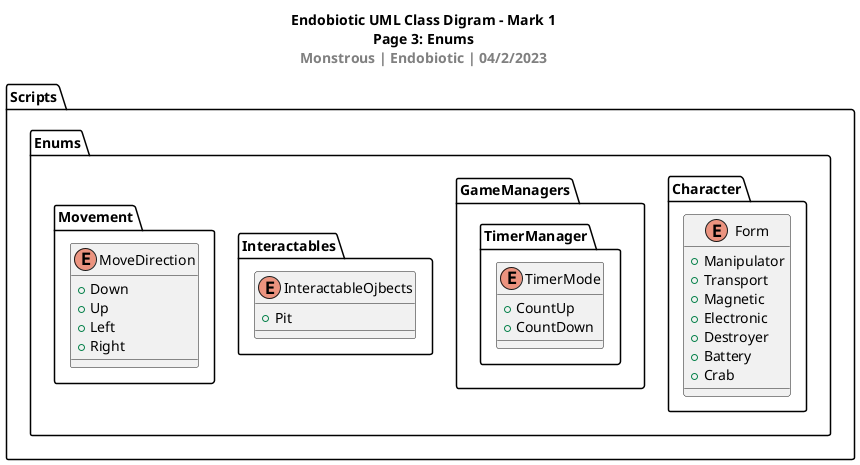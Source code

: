 @startuml Class Diagram Mark 1 - Page 1
title Endobiotic UML Class Digram - Mark 1\nPage 3: Enums\n<color:Gray>Monstrous | Endobiotic | 04/2/2023</color>

package Scripts <<Folder>>
{
    package Enums <<Folder>>
    {
        package Character <<Folder>>
        {
            enum Form 
            {
                +Manipulator
                +Transport
                +Magnetic
                +Electronic
                +Destroyer
                +Battery
                +Crab
            }
        }
        
        package GameManagers <<Folder>> 
        {
            package TimerManager <<Folder>> 
            {
                enum TimerMode
                {
                    +CountUp
                    +CountDown
                }
            }
        }

        package Interactables <<Folder>>
        {
            enum InteractableOjbects 
            {
                +Pit
            }
        }

        package Movement <<Folder>>
        {
            enum MoveDirection 
            {
                +Down
                +Up
                +Left
                +Right
            }
        }
    }
}

@enduml